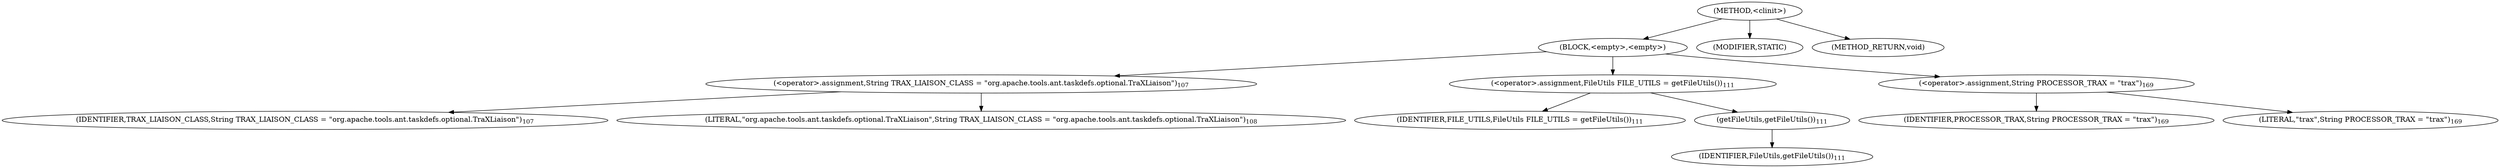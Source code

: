 digraph "&lt;clinit&gt;" {  
"2568" [label = <(METHOD,&lt;clinit&gt;)> ]
"2569" [label = <(BLOCK,&lt;empty&gt;,&lt;empty&gt;)> ]
"2570" [label = <(&lt;operator&gt;.assignment,String TRAX_LIAISON_CLASS = &quot;org.apache.tools.ant.taskdefs.optional.TraXLiaison&quot;)<SUB>107</SUB>> ]
"2571" [label = <(IDENTIFIER,TRAX_LIAISON_CLASS,String TRAX_LIAISON_CLASS = &quot;org.apache.tools.ant.taskdefs.optional.TraXLiaison&quot;)<SUB>107</SUB>> ]
"2572" [label = <(LITERAL,&quot;org.apache.tools.ant.taskdefs.optional.TraXLiaison&quot;,String TRAX_LIAISON_CLASS = &quot;org.apache.tools.ant.taskdefs.optional.TraXLiaison&quot;)<SUB>108</SUB>> ]
"2573" [label = <(&lt;operator&gt;.assignment,FileUtils FILE_UTILS = getFileUtils())<SUB>111</SUB>> ]
"2574" [label = <(IDENTIFIER,FILE_UTILS,FileUtils FILE_UTILS = getFileUtils())<SUB>111</SUB>> ]
"2575" [label = <(getFileUtils,getFileUtils())<SUB>111</SUB>> ]
"2576" [label = <(IDENTIFIER,FileUtils,getFileUtils())<SUB>111</SUB>> ]
"2577" [label = <(&lt;operator&gt;.assignment,String PROCESSOR_TRAX = &quot;trax&quot;)<SUB>169</SUB>> ]
"2578" [label = <(IDENTIFIER,PROCESSOR_TRAX,String PROCESSOR_TRAX = &quot;trax&quot;)<SUB>169</SUB>> ]
"2579" [label = <(LITERAL,&quot;trax&quot;,String PROCESSOR_TRAX = &quot;trax&quot;)<SUB>169</SUB>> ]
"2580" [label = <(MODIFIER,STATIC)> ]
"2581" [label = <(METHOD_RETURN,void)> ]
  "2568" -> "2569" 
  "2568" -> "2580" 
  "2568" -> "2581" 
  "2569" -> "2570" 
  "2569" -> "2573" 
  "2569" -> "2577" 
  "2570" -> "2571" 
  "2570" -> "2572" 
  "2573" -> "2574" 
  "2573" -> "2575" 
  "2575" -> "2576" 
  "2577" -> "2578" 
  "2577" -> "2579" 
}
